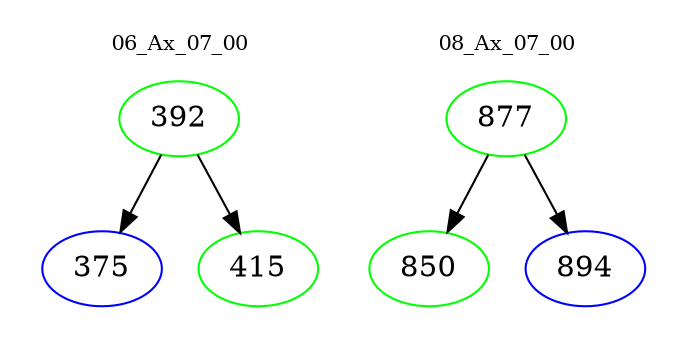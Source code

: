 digraph{
subgraph cluster_0 {
color = white
label = "06_Ax_07_00";
fontsize=10;
T0_392 [label="392", color="green"]
T0_392 -> T0_375 [color="black"]
T0_375 [label="375", color="blue"]
T0_392 -> T0_415 [color="black"]
T0_415 [label="415", color="green"]
}
subgraph cluster_1 {
color = white
label = "08_Ax_07_00";
fontsize=10;
T1_877 [label="877", color="green"]
T1_877 -> T1_850 [color="black"]
T1_850 [label="850", color="green"]
T1_877 -> T1_894 [color="black"]
T1_894 [label="894", color="blue"]
}
}
